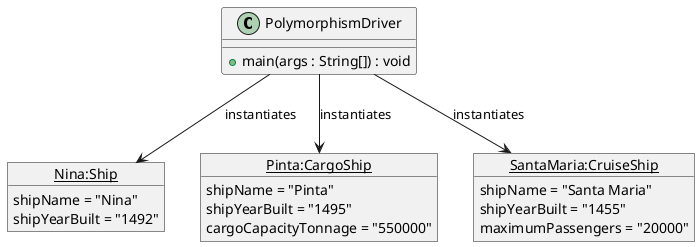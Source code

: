 @startuml ObjectDiagramOnePolymorphism

class PolymorphismDriver {
    + main(args : String[]) : void
}

object "<u>Nina:Ship</u>" as Ship {
    shipName = "Nina"
    shipYearBuilt = "1492"
}

object "<u>Pinta:CargoShip</u>" as CargoShip {
    shipName = "Pinta"
    shipYearBuilt = "1495"
    cargoCapacityTonnage = "550000"
    }

object "<u>SantaMaria:CruiseShip</u>" as CruiseShip {
    shipName = "Santa Maria"
    shipYearBuilt = "1455"
    maximumPassengers = "20000"
}

PolymorphismDriver --> Ship : instantiates
PolymorphismDriver --> CargoShip : instantiates
PolymorphismDriver --> CruiseShip : instantiates
@enduml 

